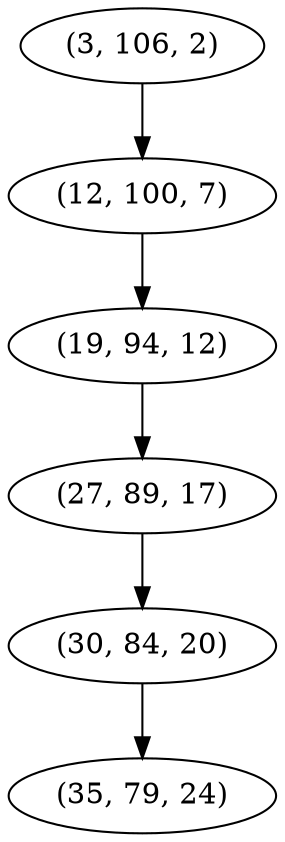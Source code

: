 digraph tree {
    "(3, 106, 2)";
    "(12, 100, 7)";
    "(19, 94, 12)";
    "(27, 89, 17)";
    "(30, 84, 20)";
    "(35, 79, 24)";
    "(3, 106, 2)" -> "(12, 100, 7)";
    "(12, 100, 7)" -> "(19, 94, 12)";
    "(19, 94, 12)" -> "(27, 89, 17)";
    "(27, 89, 17)" -> "(30, 84, 20)";
    "(30, 84, 20)" -> "(35, 79, 24)";
}
